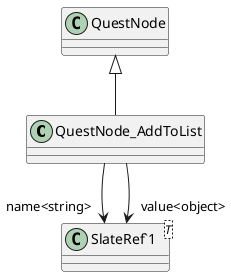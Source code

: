 @startuml
class QuestNode_AddToList {
}
class "SlateRef`1"<T> {
}
QuestNode <|-- QuestNode_AddToList
QuestNode_AddToList --> "name<string>" "SlateRef`1"
QuestNode_AddToList --> "value<object>" "SlateRef`1"
@enduml
